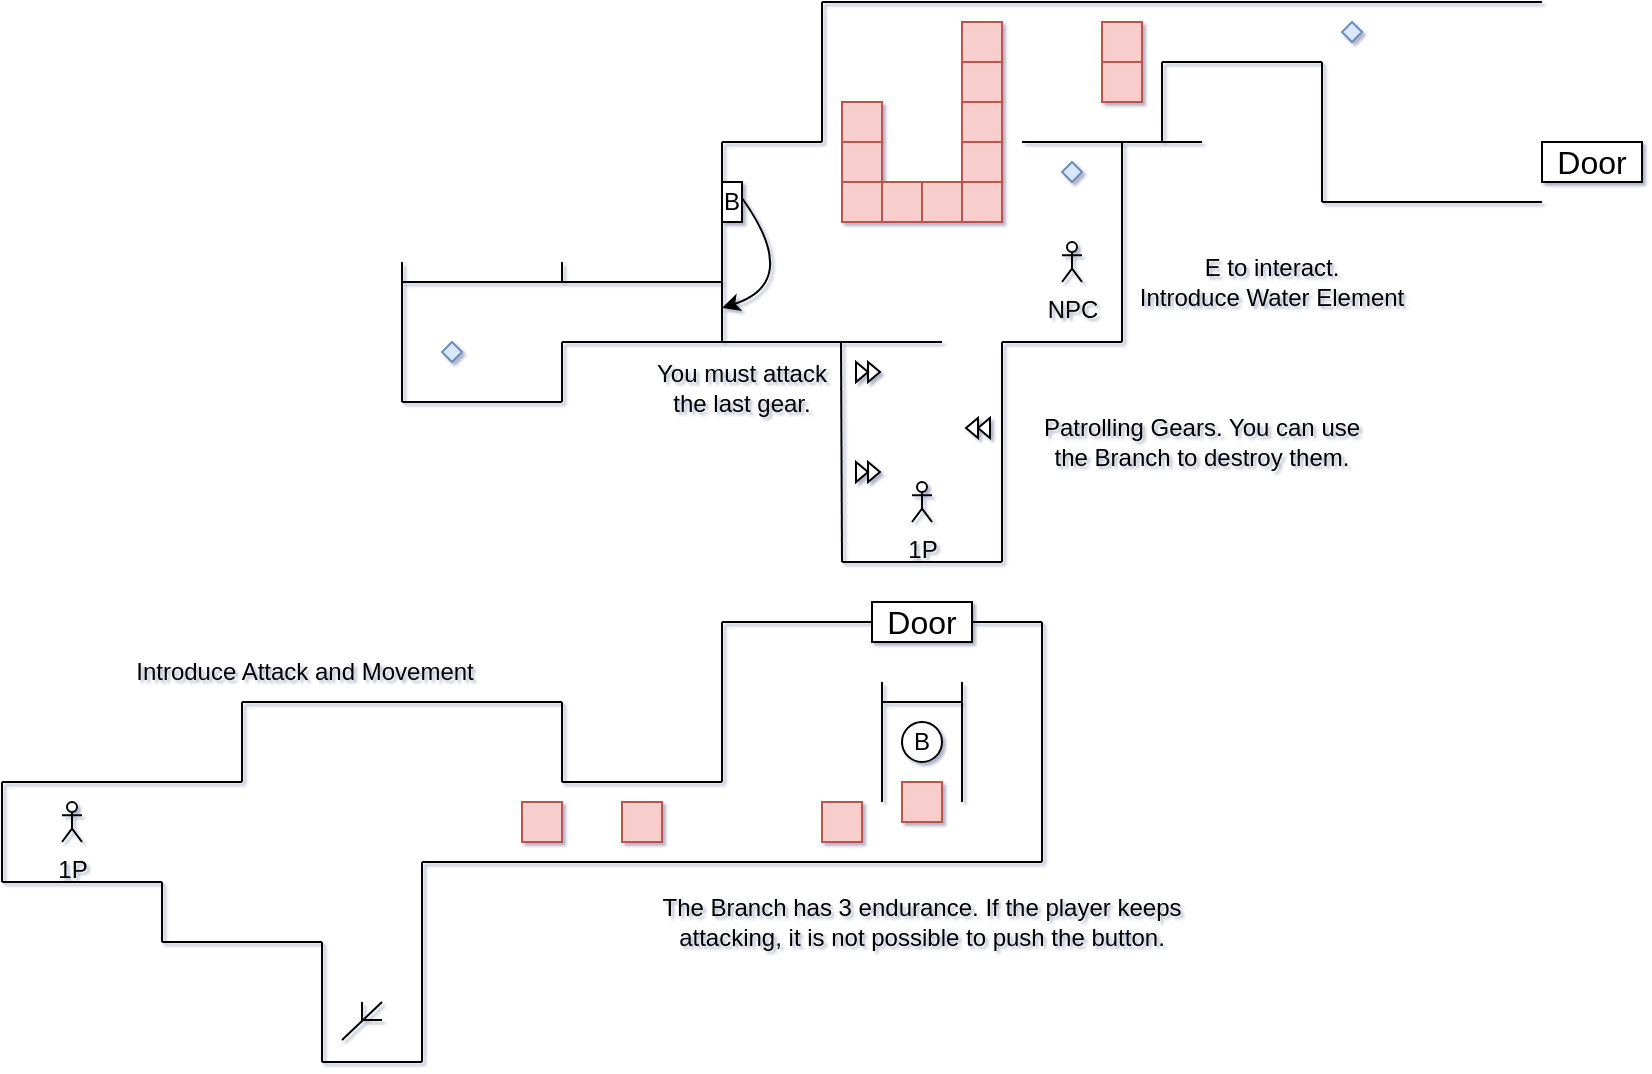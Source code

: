 <mxfile version="13.7.9" type="device"><diagram id="3y1AjoHyv7OyycN5n-na" name="第 1 页"><mxGraphModel dx="652" dy="814" grid="1" gridSize="10" guides="1" tooltips="1" connect="0" arrows="0" fold="1" page="0" pageScale="1" pageWidth="1169" pageHeight="827" background="none" math="0" shadow="1"><root><mxCell id="0"/><mxCell id="1" parent="0"/><mxCell id="SpLV2KILrBBFEv4tviCs-3" value="" style="endArrow=none;html=1;" parent="1" edge="1"><mxGeometry width="50" height="50" relative="1" as="geometry"><mxPoint x="200" y="160" as="sourcePoint"/><mxPoint x="360" y="160" as="targetPoint"/></mxGeometry></mxCell><mxCell id="SpLV2KILrBBFEv4tviCs-4" value="" style="endArrow=none;html=1;" parent="1" edge="1"><mxGeometry width="50" height="50" relative="1" as="geometry"><mxPoint x="200" y="200" as="sourcePoint"/><mxPoint x="200" y="160" as="targetPoint"/></mxGeometry></mxCell><mxCell id="SpLV2KILrBBFEv4tviCs-5" value="" style="endArrow=none;html=1;" parent="1" edge="1"><mxGeometry width="50" height="50" relative="1" as="geometry"><mxPoint x="160" y="280" as="sourcePoint"/><mxPoint x="240" y="280" as="targetPoint"/></mxGeometry></mxCell><mxCell id="SpLV2KILrBBFEv4tviCs-6" value="" style="endArrow=none;html=1;" parent="1" edge="1"><mxGeometry width="50" height="50" relative="1" as="geometry"><mxPoint x="240" y="340" as="sourcePoint"/><mxPoint x="240" y="280" as="targetPoint"/></mxGeometry></mxCell><mxCell id="SpLV2KILrBBFEv4tviCs-7" value="" style="endArrow=none;html=1;" parent="1" edge="1"><mxGeometry width="50" height="50" relative="1" as="geometry"><mxPoint x="240" y="340" as="sourcePoint"/><mxPoint x="290" y="340" as="targetPoint"/></mxGeometry></mxCell><mxCell id="SpLV2KILrBBFEv4tviCs-8" value="" style="endArrow=none;html=1;" parent="1" edge="1"><mxGeometry width="50" height="50" relative="1" as="geometry"><mxPoint x="290" y="340" as="sourcePoint"/><mxPoint x="290" y="240" as="targetPoint"/></mxGeometry></mxCell><mxCell id="SpLV2KILrBBFEv4tviCs-10" value="" style="whiteSpace=wrap;html=1;aspect=fixed;fillColor=#f8cecc;strokeColor=#b85450;" parent="1" vertex="1"><mxGeometry x="340" y="210" width="20" height="20" as="geometry"/></mxCell><mxCell id="SpLV2KILrBBFEv4tviCs-12" value="" style="whiteSpace=wrap;html=1;aspect=fixed;fillColor=#f8cecc;strokeColor=#b85450;" parent="1" vertex="1"><mxGeometry x="490" y="210" width="20" height="20" as="geometry"/></mxCell><mxCell id="SpLV2KILrBBFEv4tviCs-13" value="" style="whiteSpace=wrap;html=1;aspect=fixed;fillColor=#f8cecc;strokeColor=#b85450;" parent="1" vertex="1"><mxGeometry x="390" y="210" width="20" height="20" as="geometry"/></mxCell><mxCell id="SpLV2KILrBBFEv4tviCs-16" value="" style="endArrow=none;html=1;" parent="1" edge="1"><mxGeometry width="50" height="50" relative="1" as="geometry"><mxPoint x="360" y="200" as="sourcePoint"/><mxPoint x="360" y="160" as="targetPoint"/></mxGeometry></mxCell><mxCell id="SpLV2KILrBBFEv4tviCs-18" value="" style="endArrow=none;html=1;" parent="1" edge="1"><mxGeometry width="50" height="50" relative="1" as="geometry"><mxPoint x="360" y="200" as="sourcePoint"/><mxPoint x="440" y="200" as="targetPoint"/></mxGeometry></mxCell><mxCell id="SpLV2KILrBBFEv4tviCs-19" value="" style="endArrow=none;html=1;" parent="1" edge="1"><mxGeometry width="50" height="50" relative="1" as="geometry"><mxPoint x="290" y="240" as="sourcePoint"/><mxPoint x="600" y="240" as="targetPoint"/></mxGeometry></mxCell><mxCell id="SpLV2KILrBBFEv4tviCs-20" value="" style="endArrow=none;html=1;" parent="1" edge="1"><mxGeometry width="50" height="50" relative="1" as="geometry"><mxPoint x="440" y="200" as="sourcePoint"/><mxPoint x="440" y="120" as="targetPoint"/></mxGeometry></mxCell><mxCell id="SpLV2KILrBBFEv4tviCs-21" value="" style="endArrow=none;html=1;" parent="1" edge="1"><mxGeometry width="50" height="50" relative="1" as="geometry"><mxPoint x="600" y="240" as="sourcePoint"/><mxPoint x="600" y="120" as="targetPoint"/></mxGeometry></mxCell><mxCell id="SpLV2KILrBBFEv4tviCs-22" value="" style="endArrow=none;html=1;" parent="1" edge="1"><mxGeometry width="50" height="50" relative="1" as="geometry"><mxPoint x="440" y="120" as="sourcePoint"/><mxPoint x="520" y="120" as="targetPoint"/></mxGeometry></mxCell><mxCell id="SpLV2KILrBBFEv4tviCs-23" value="" style="endArrow=none;html=1;" parent="1" edge="1"><mxGeometry width="50" height="50" relative="1" as="geometry"><mxPoint x="560" y="120" as="sourcePoint"/><mxPoint x="600" y="120" as="targetPoint"/></mxGeometry></mxCell><mxCell id="SpLV2KILrBBFEv4tviCs-25" value="B" style="ellipse;whiteSpace=wrap;html=1;aspect=fixed;" parent="1" vertex="1"><mxGeometry x="530" y="170" width="20" height="20" as="geometry"/></mxCell><mxCell id="SpLV2KILrBBFEv4tviCs-27" value="" style="whiteSpace=wrap;html=1;aspect=fixed;fillColor=#f8cecc;strokeColor=#b85450;" parent="1" vertex="1"><mxGeometry x="530" y="200" width="20" height="20" as="geometry"/></mxCell><mxCell id="SpLV2KILrBBFEv4tviCs-29" value="" style="endArrow=none;html=1;" parent="1" edge="1"><mxGeometry width="50" height="50" relative="1" as="geometry"><mxPoint x="520" y="210" as="sourcePoint"/><mxPoint x="520" y="150" as="targetPoint"/></mxGeometry></mxCell><mxCell id="SpLV2KILrBBFEv4tviCs-30" value="" style="endArrow=none;html=1;" parent="1" edge="1"><mxGeometry width="50" height="50" relative="1" as="geometry"><mxPoint x="560" y="210" as="sourcePoint"/><mxPoint x="560" y="150" as="targetPoint"/></mxGeometry></mxCell><mxCell id="SpLV2KILrBBFEv4tviCs-31" value="" style="endArrow=none;html=1;" parent="1" edge="1"><mxGeometry width="50" height="50" relative="1" as="geometry"><mxPoint x="560" y="160" as="sourcePoint"/><mxPoint x="520" y="160" as="targetPoint"/></mxGeometry></mxCell><mxCell id="SpLV2KILrBBFEv4tviCs-33" value="" style="endArrow=none;html=1;" parent="1" edge="1"><mxGeometry width="50" height="50" relative="1" as="geometry"><mxPoint x="80" y="200" as="sourcePoint"/><mxPoint x="200" y="200" as="targetPoint"/></mxGeometry></mxCell><mxCell id="SpLV2KILrBBFEv4tviCs-34" value="" style="endArrow=none;html=1;" parent="1" edge="1"><mxGeometry width="50" height="50" relative="1" as="geometry"><mxPoint x="80" y="250" as="sourcePoint"/><mxPoint x="80" y="200" as="targetPoint"/></mxGeometry></mxCell><mxCell id="SpLV2KILrBBFEv4tviCs-35" value="" style="endArrow=none;html=1;" parent="1" edge="1"><mxGeometry width="50" height="50" relative="1" as="geometry"><mxPoint x="80" y="250" as="sourcePoint"/><mxPoint x="160" y="250" as="targetPoint"/></mxGeometry></mxCell><mxCell id="SpLV2KILrBBFEv4tviCs-37" value="1P" style="shape=umlActor;verticalLabelPosition=bottom;verticalAlign=top;html=1;outlineConnect=0;" parent="1" vertex="1"><mxGeometry x="110" y="210" width="10" height="20" as="geometry"/></mxCell><mxCell id="SpLV2KILrBBFEv4tviCs-41" value="Introduce Attack and Movement" style="text;html=1;strokeColor=none;fillColor=none;align=center;verticalAlign=middle;whiteSpace=wrap;rounded=0;fontSize=12;" parent="1" vertex="1"><mxGeometry x="110" y="130" width="243" height="30" as="geometry"/></mxCell><mxCell id="SpLV2KILrBBFEv4tviCs-45" value="" style="endArrow=none;html=1;fontSize=16;" parent="1" edge="1"><mxGeometry width="50" height="50" relative="1" as="geometry"><mxPoint x="250" y="329" as="sourcePoint"/><mxPoint x="270" y="310" as="targetPoint"/></mxGeometry></mxCell><mxCell id="SpLV2KILrBBFEv4tviCs-46" value="" style="endArrow=none;html=1;fontSize=16;" parent="1" edge="1"><mxGeometry width="50" height="50" relative="1" as="geometry"><mxPoint x="260" y="310" as="sourcePoint"/><mxPoint x="260" y="319" as="targetPoint"/></mxGeometry></mxCell><mxCell id="SpLV2KILrBBFEv4tviCs-47" value="" style="endArrow=none;html=1;fontSize=16;" parent="1" edge="1"><mxGeometry width="50" height="50" relative="1" as="geometry"><mxPoint x="260" y="319" as="sourcePoint"/><mxPoint x="270" y="319" as="targetPoint"/></mxGeometry></mxCell><mxCell id="SpLV2KILrBBFEv4tviCs-48" value="The Branch has 3 endurance. If the player keeps attacking, it is not possible to push the button." style="text;html=1;strokeColor=none;fillColor=none;align=center;verticalAlign=middle;whiteSpace=wrap;rounded=0;fontSize=12;" parent="1" vertex="1"><mxGeometry x="395" y="250" width="290" height="40" as="geometry"/></mxCell><mxCell id="SpLV2KILrBBFEv4tviCs-49" value="Door" style="rounded=0;whiteSpace=wrap;html=1;fontSize=16;" parent="1" vertex="1"><mxGeometry x="515" y="110" width="50" height="20" as="geometry"/></mxCell><mxCell id="SpLV2KILrBBFEv4tviCs-50" value="" style="endArrow=none;html=1;fontSize=16;" parent="1" edge="1"><mxGeometry width="50" height="50" relative="1" as="geometry"><mxPoint x="160" y="280" as="sourcePoint"/><mxPoint x="160" y="250" as="targetPoint"/></mxGeometry></mxCell><mxCell id="bb1VkoN3Baq9Izb2vQcO-2" value="" style="endArrow=none;html=1;" edge="1" parent="1"><mxGeometry width="50" height="50" relative="1" as="geometry"><mxPoint x="500" y="90" as="sourcePoint"/><mxPoint x="580" y="90" as="targetPoint"/></mxGeometry></mxCell><mxCell id="bb1VkoN3Baq9Izb2vQcO-3" value="" style="endArrow=none;html=1;" edge="1" parent="1"><mxGeometry width="50" height="50" relative="1" as="geometry"><mxPoint x="500" y="90" as="sourcePoint"/><mxPoint x="499.5" y="-20" as="targetPoint"/></mxGeometry></mxCell><mxCell id="bb1VkoN3Baq9Izb2vQcO-4" value="" style="endArrow=none;html=1;" edge="1" parent="1"><mxGeometry width="50" height="50" relative="1" as="geometry"><mxPoint x="580" y="90" as="sourcePoint"/><mxPoint x="580" y="-20" as="targetPoint"/></mxGeometry></mxCell><mxCell id="bb1VkoN3Baq9Izb2vQcO-33" value="" style="triangle;whiteSpace=wrap;html=1;" vertex="1" parent="1"><mxGeometry x="513" y="40" width="6" height="10" as="geometry"/></mxCell><mxCell id="bb1VkoN3Baq9Izb2vQcO-34" value="" style="triangle;whiteSpace=wrap;html=1;" vertex="1" parent="1"><mxGeometry x="507" y="40" width="6" height="10" as="geometry"/></mxCell><mxCell id="bb1VkoN3Baq9Izb2vQcO-37" value="" style="triangle;whiteSpace=wrap;html=1;direction=west;" vertex="1" parent="1"><mxGeometry x="568" y="18" width="6" height="10" as="geometry"/></mxCell><mxCell id="bb1VkoN3Baq9Izb2vQcO-38" value="" style="triangle;whiteSpace=wrap;html=1;direction=west;" vertex="1" parent="1"><mxGeometry x="562" y="18" width="6" height="10" as="geometry"/></mxCell><mxCell id="bb1VkoN3Baq9Izb2vQcO-39" value="" style="triangle;whiteSpace=wrap;html=1;" vertex="1" parent="1"><mxGeometry x="513" y="-10" width="6" height="10" as="geometry"/></mxCell><mxCell id="bb1VkoN3Baq9Izb2vQcO-40" value="" style="triangle;whiteSpace=wrap;html=1;" vertex="1" parent="1"><mxGeometry x="507" y="-10" width="6" height="10" as="geometry"/></mxCell><mxCell id="bb1VkoN3Baq9Izb2vQcO-41" value="1P" style="shape=umlActor;verticalLabelPosition=bottom;verticalAlign=top;html=1;outlineConnect=0;" vertex="1" parent="1"><mxGeometry x="535" y="50" width="10" height="20" as="geometry"/></mxCell><mxCell id="bb1VkoN3Baq9Izb2vQcO-43" value="" style="endArrow=none;html=1;" edge="1" parent="1"><mxGeometry width="50" height="50" relative="1" as="geometry"><mxPoint x="360" y="-20" as="sourcePoint"/><mxPoint x="550" y="-20" as="targetPoint"/></mxGeometry></mxCell><mxCell id="bb1VkoN3Baq9Izb2vQcO-44" value="" style="endArrow=none;html=1;" edge="1" parent="1"><mxGeometry width="50" height="50" relative="1" as="geometry"><mxPoint x="580" y="-20" as="sourcePoint"/><mxPoint x="640" y="-20" as="targetPoint"/></mxGeometry></mxCell><mxCell id="bb1VkoN3Baq9Izb2vQcO-45" value="" style="endArrow=none;html=1;" edge="1" parent="1"><mxGeometry width="50" height="50" relative="1" as="geometry"><mxPoint x="440" y="-120" as="sourcePoint"/><mxPoint x="440" y="-20" as="targetPoint"/></mxGeometry></mxCell><mxCell id="bb1VkoN3Baq9Izb2vQcO-46" value="" style="endArrow=none;html=1;" edge="1" parent="1"><mxGeometry width="50" height="50" relative="1" as="geometry"><mxPoint x="640" y="-20" as="sourcePoint"/><mxPoint x="640" y="-120" as="targetPoint"/></mxGeometry></mxCell><mxCell id="bb1VkoN3Baq9Izb2vQcO-47" value="Patrolling Gears. You can use the Branch to destroy them." style="text;html=1;strokeColor=none;fillColor=none;align=center;verticalAlign=middle;whiteSpace=wrap;rounded=0;" vertex="1" parent="1"><mxGeometry x="590" y="20" width="180" height="20" as="geometry"/></mxCell><mxCell id="bb1VkoN3Baq9Izb2vQcO-49" value="NPC" style="shape=umlActor;verticalLabelPosition=bottom;verticalAlign=top;html=1;outlineConnect=0;" vertex="1" parent="1"><mxGeometry x="610" y="-70" width="10" height="20" as="geometry"/></mxCell><mxCell id="bb1VkoN3Baq9Izb2vQcO-51" value="" style="whiteSpace=wrap;html=1;aspect=fixed;fillColor=#f8cecc;strokeColor=#b85450;" vertex="1" parent="1"><mxGeometry x="500" y="-100" width="20" height="20" as="geometry"/></mxCell><mxCell id="bb1VkoN3Baq9Izb2vQcO-54" value="" style="whiteSpace=wrap;html=1;aspect=fixed;fillColor=#f8cecc;strokeColor=#b85450;" vertex="1" parent="1"><mxGeometry x="560" y="-100" width="20" height="20" as="geometry"/></mxCell><mxCell id="bb1VkoN3Baq9Izb2vQcO-55" value="" style="whiteSpace=wrap;html=1;aspect=fixed;fillColor=#f8cecc;strokeColor=#b85450;" vertex="1" parent="1"><mxGeometry x="520" y="-100" width="20" height="20" as="geometry"/></mxCell><mxCell id="bb1VkoN3Baq9Izb2vQcO-56" value="" style="whiteSpace=wrap;html=1;aspect=fixed;fillColor=#f8cecc;strokeColor=#b85450;" vertex="1" parent="1"><mxGeometry x="540" y="-100" width="20" height="20" as="geometry"/></mxCell><mxCell id="bb1VkoN3Baq9Izb2vQcO-57" value="" style="whiteSpace=wrap;html=1;aspect=fixed;fillColor=#f8cecc;strokeColor=#b85450;" vertex="1" parent="1"><mxGeometry x="500" y="-120" width="20" height="20" as="geometry"/></mxCell><mxCell id="bb1VkoN3Baq9Izb2vQcO-58" value="" style="whiteSpace=wrap;html=1;aspect=fixed;fillColor=#f8cecc;strokeColor=#b85450;" vertex="1" parent="1"><mxGeometry x="500" y="-140" width="20" height="20" as="geometry"/></mxCell><mxCell id="bb1VkoN3Baq9Izb2vQcO-59" value="" style="whiteSpace=wrap;html=1;aspect=fixed;fillColor=#f8cecc;strokeColor=#b85450;" vertex="1" parent="1"><mxGeometry x="560" y="-120" width="20" height="20" as="geometry"/></mxCell><mxCell id="bb1VkoN3Baq9Izb2vQcO-60" value="" style="whiteSpace=wrap;html=1;aspect=fixed;fillColor=#f8cecc;strokeColor=#b85450;" vertex="1" parent="1"><mxGeometry x="560" y="-140" width="20" height="20" as="geometry"/></mxCell><mxCell id="bb1VkoN3Baq9Izb2vQcO-62" value="" style="whiteSpace=wrap;html=1;aspect=fixed;fillColor=#f8cecc;strokeColor=#b85450;" vertex="1" parent="1"><mxGeometry x="560" y="-160" width="20" height="20" as="geometry"/></mxCell><mxCell id="bb1VkoN3Baq9Izb2vQcO-64" value="" style="whiteSpace=wrap;html=1;aspect=fixed;fillColor=#f8cecc;strokeColor=#b85450;" vertex="1" parent="1"><mxGeometry x="630" y="-180" width="20" height="20" as="geometry"/></mxCell><mxCell id="bb1VkoN3Baq9Izb2vQcO-65" value="E to interact.&lt;br&gt;Introduce Water Element" style="text;html=1;strokeColor=none;fillColor=none;align=center;verticalAlign=middle;whiteSpace=wrap;rounded=0;" vertex="1" parent="1"><mxGeometry x="640" y="-60" width="150" height="20" as="geometry"/></mxCell><mxCell id="bb1VkoN3Baq9Izb2vQcO-66" value="B" style="rounded=0;whiteSpace=wrap;html=1;" vertex="1" parent="1"><mxGeometry x="440" y="-100" width="10" height="20" as="geometry"/></mxCell><mxCell id="bb1VkoN3Baq9Izb2vQcO-67" value="" style="endArrow=none;html=1;" edge="1" parent="1"><mxGeometry width="50" height="50" relative="1" as="geometry"><mxPoint x="440" y="-120" as="sourcePoint"/><mxPoint x="490" y="-120" as="targetPoint"/></mxGeometry></mxCell><mxCell id="bb1VkoN3Baq9Izb2vQcO-68" value="" style="endArrow=none;html=1;" edge="1" parent="1"><mxGeometry width="50" height="50" relative="1" as="geometry"><mxPoint x="490" y="-120" as="sourcePoint"/><mxPoint x="490" y="-190" as="targetPoint"/></mxGeometry></mxCell><mxCell id="bb1VkoN3Baq9Izb2vQcO-70" value="" style="endArrow=none;html=1;" edge="1" parent="1"><mxGeometry width="50" height="50" relative="1" as="geometry"><mxPoint x="590" y="-120" as="sourcePoint"/><mxPoint x="680" y="-120" as="targetPoint"/></mxGeometry></mxCell><mxCell id="bb1VkoN3Baq9Izb2vQcO-71" value="" style="endArrow=none;html=1;" edge="1" parent="1"><mxGeometry width="50" height="50" relative="1" as="geometry"><mxPoint x="660" y="-160" as="sourcePoint"/><mxPoint x="660" y="-120" as="targetPoint"/></mxGeometry></mxCell><mxCell id="bb1VkoN3Baq9Izb2vQcO-73" value="" style="endArrow=none;html=1;" edge="1" parent="1"><mxGeometry width="50" height="50" relative="1" as="geometry"><mxPoint x="490" y="-190" as="sourcePoint"/><mxPoint x="850" y="-190" as="targetPoint"/></mxGeometry></mxCell><mxCell id="bb1VkoN3Baq9Izb2vQcO-79" value="" style="endArrow=none;html=1;" edge="1" parent="1"><mxGeometry width="50" height="50" relative="1" as="geometry"><mxPoint x="360" y="-50" as="sourcePoint"/><mxPoint x="360" y="-60" as="targetPoint"/></mxGeometry></mxCell><mxCell id="bb1VkoN3Baq9Izb2vQcO-80" value="" style="endArrow=none;html=1;" edge="1" parent="1"><mxGeometry width="50" height="50" relative="1" as="geometry"><mxPoint x="280" y="-50" as="sourcePoint"/><mxPoint x="440" y="-50" as="targetPoint"/></mxGeometry></mxCell><mxCell id="bb1VkoN3Baq9Izb2vQcO-81" value="" style="endArrow=none;html=1;" edge="1" parent="1"><mxGeometry width="50" height="50" relative="1" as="geometry"><mxPoint x="280" y="10" as="sourcePoint"/><mxPoint x="280" y="-60" as="targetPoint"/></mxGeometry></mxCell><mxCell id="bb1VkoN3Baq9Izb2vQcO-82" value="" style="endArrow=none;html=1;" edge="1" parent="1"><mxGeometry width="50" height="50" relative="1" as="geometry"><mxPoint x="280" y="10" as="sourcePoint"/><mxPoint x="360" y="10" as="targetPoint"/></mxGeometry></mxCell><mxCell id="bb1VkoN3Baq9Izb2vQcO-83" value="" style="endArrow=none;html=1;" edge="1" parent="1"><mxGeometry width="50" height="50" relative="1" as="geometry"><mxPoint x="360" y="10" as="sourcePoint"/><mxPoint x="360" y="-20" as="targetPoint"/></mxGeometry></mxCell><mxCell id="bb1VkoN3Baq9Izb2vQcO-85" value="" style="whiteSpace=wrap;html=1;aspect=fixed;fillColor=#f8cecc;strokeColor=#b85450;" vertex="1" parent="1"><mxGeometry x="560" y="-180" width="20" height="20" as="geometry"/></mxCell><mxCell id="bb1VkoN3Baq9Izb2vQcO-87" value="" style="curved=1;endArrow=classic;html=1;" edge="1" parent="1"><mxGeometry width="50" height="50" relative="1" as="geometry"><mxPoint x="450" y="-92" as="sourcePoint"/><mxPoint x="440" y="-37" as="targetPoint"/><Array as="points"><mxPoint x="480" y="-50"/></Array></mxGeometry></mxCell><mxCell id="bb1VkoN3Baq9Izb2vQcO-90" value="" style="whiteSpace=wrap;html=1;aspect=fixed;fillColor=#f8cecc;strokeColor=#b85450;" vertex="1" parent="1"><mxGeometry x="630" y="-160" width="20" height="20" as="geometry"/></mxCell><mxCell id="bb1VkoN3Baq9Izb2vQcO-91" value="" style="rhombus;whiteSpace=wrap;html=1;fillColor=#dae8fc;strokeColor=#6c8ebf;" vertex="1" parent="1"><mxGeometry x="610" y="-110" width="10" height="10" as="geometry"/></mxCell><mxCell id="bb1VkoN3Baq9Izb2vQcO-93" value="You must attack the last gear." style="text;html=1;strokeColor=none;fillColor=none;align=center;verticalAlign=middle;whiteSpace=wrap;rounded=0;" vertex="1" parent="1"><mxGeometry x="405" y="-12" width="90" height="30" as="geometry"/></mxCell><mxCell id="bb1VkoN3Baq9Izb2vQcO-95" value="" style="rhombus;whiteSpace=wrap;html=1;fillColor=#dae8fc;strokeColor=#6c8ebf;" vertex="1" parent="1"><mxGeometry x="750" y="-180" width="10" height="10" as="geometry"/></mxCell><mxCell id="bb1VkoN3Baq9Izb2vQcO-96" value="" style="rhombus;whiteSpace=wrap;html=1;fillColor=#dae8fc;strokeColor=#6c8ebf;" vertex="1" parent="1"><mxGeometry x="300" y="-20" width="10" height="10" as="geometry"/></mxCell><mxCell id="bb1VkoN3Baq9Izb2vQcO-97" value="" style="endArrow=none;html=1;fontSize=12;" edge="1" parent="1"><mxGeometry width="50" height="50" relative="1" as="geometry"><mxPoint x="740" y="-160" as="sourcePoint"/><mxPoint x="740" y="-90" as="targetPoint"/></mxGeometry></mxCell><mxCell id="bb1VkoN3Baq9Izb2vQcO-98" value="" style="endArrow=none;html=1;fontSize=12;" edge="1" parent="1"><mxGeometry width="50" height="50" relative="1" as="geometry"><mxPoint x="660" y="-160" as="sourcePoint"/><mxPoint x="740" y="-160" as="targetPoint"/></mxGeometry></mxCell><mxCell id="bb1VkoN3Baq9Izb2vQcO-99" value="" style="endArrow=none;html=1;fontSize=12;" edge="1" parent="1"><mxGeometry width="50" height="50" relative="1" as="geometry"><mxPoint x="740" y="-90" as="sourcePoint"/><mxPoint x="850" y="-90" as="targetPoint"/></mxGeometry></mxCell><mxCell id="bb1VkoN3Baq9Izb2vQcO-101" value="Door" style="rounded=0;whiteSpace=wrap;html=1;fontSize=16;" vertex="1" parent="1"><mxGeometry x="850" y="-120" width="50" height="20" as="geometry"/></mxCell></root></mxGraphModel></diagram></mxfile>